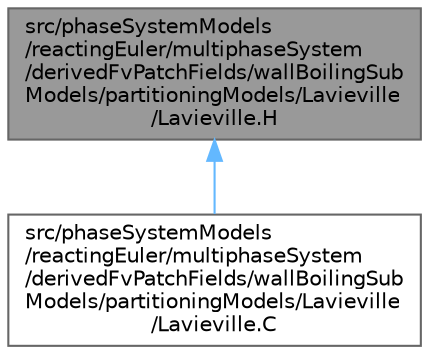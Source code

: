 digraph "src/phaseSystemModels/reactingEuler/multiphaseSystem/derivedFvPatchFields/wallBoilingSubModels/partitioningModels/Lavieville/Lavieville.H"
{
 // LATEX_PDF_SIZE
  bgcolor="transparent";
  edge [fontname=Helvetica,fontsize=10,labelfontname=Helvetica,labelfontsize=10];
  node [fontname=Helvetica,fontsize=10,shape=box,height=0.2,width=0.4];
  Node1 [id="Node000001",label="src/phaseSystemModels\l/reactingEuler/multiphaseSystem\l/derivedFvPatchFields/wallBoilingSub\lModels/partitioningModels/Lavieville\l/Lavieville.H",height=0.2,width=0.4,color="gray40", fillcolor="grey60", style="filled", fontcolor="black",tooltip=" "];
  Node1 -> Node2 [id="edge1_Node000001_Node000002",dir="back",color="steelblue1",style="solid",tooltip=" "];
  Node2 [id="Node000002",label="src/phaseSystemModels\l/reactingEuler/multiphaseSystem\l/derivedFvPatchFields/wallBoilingSub\lModels/partitioningModels/Lavieville\l/Lavieville.C",height=0.2,width=0.4,color="grey40", fillcolor="white", style="filled",URL="$Lavieville_8C.html",tooltip=" "];
}

